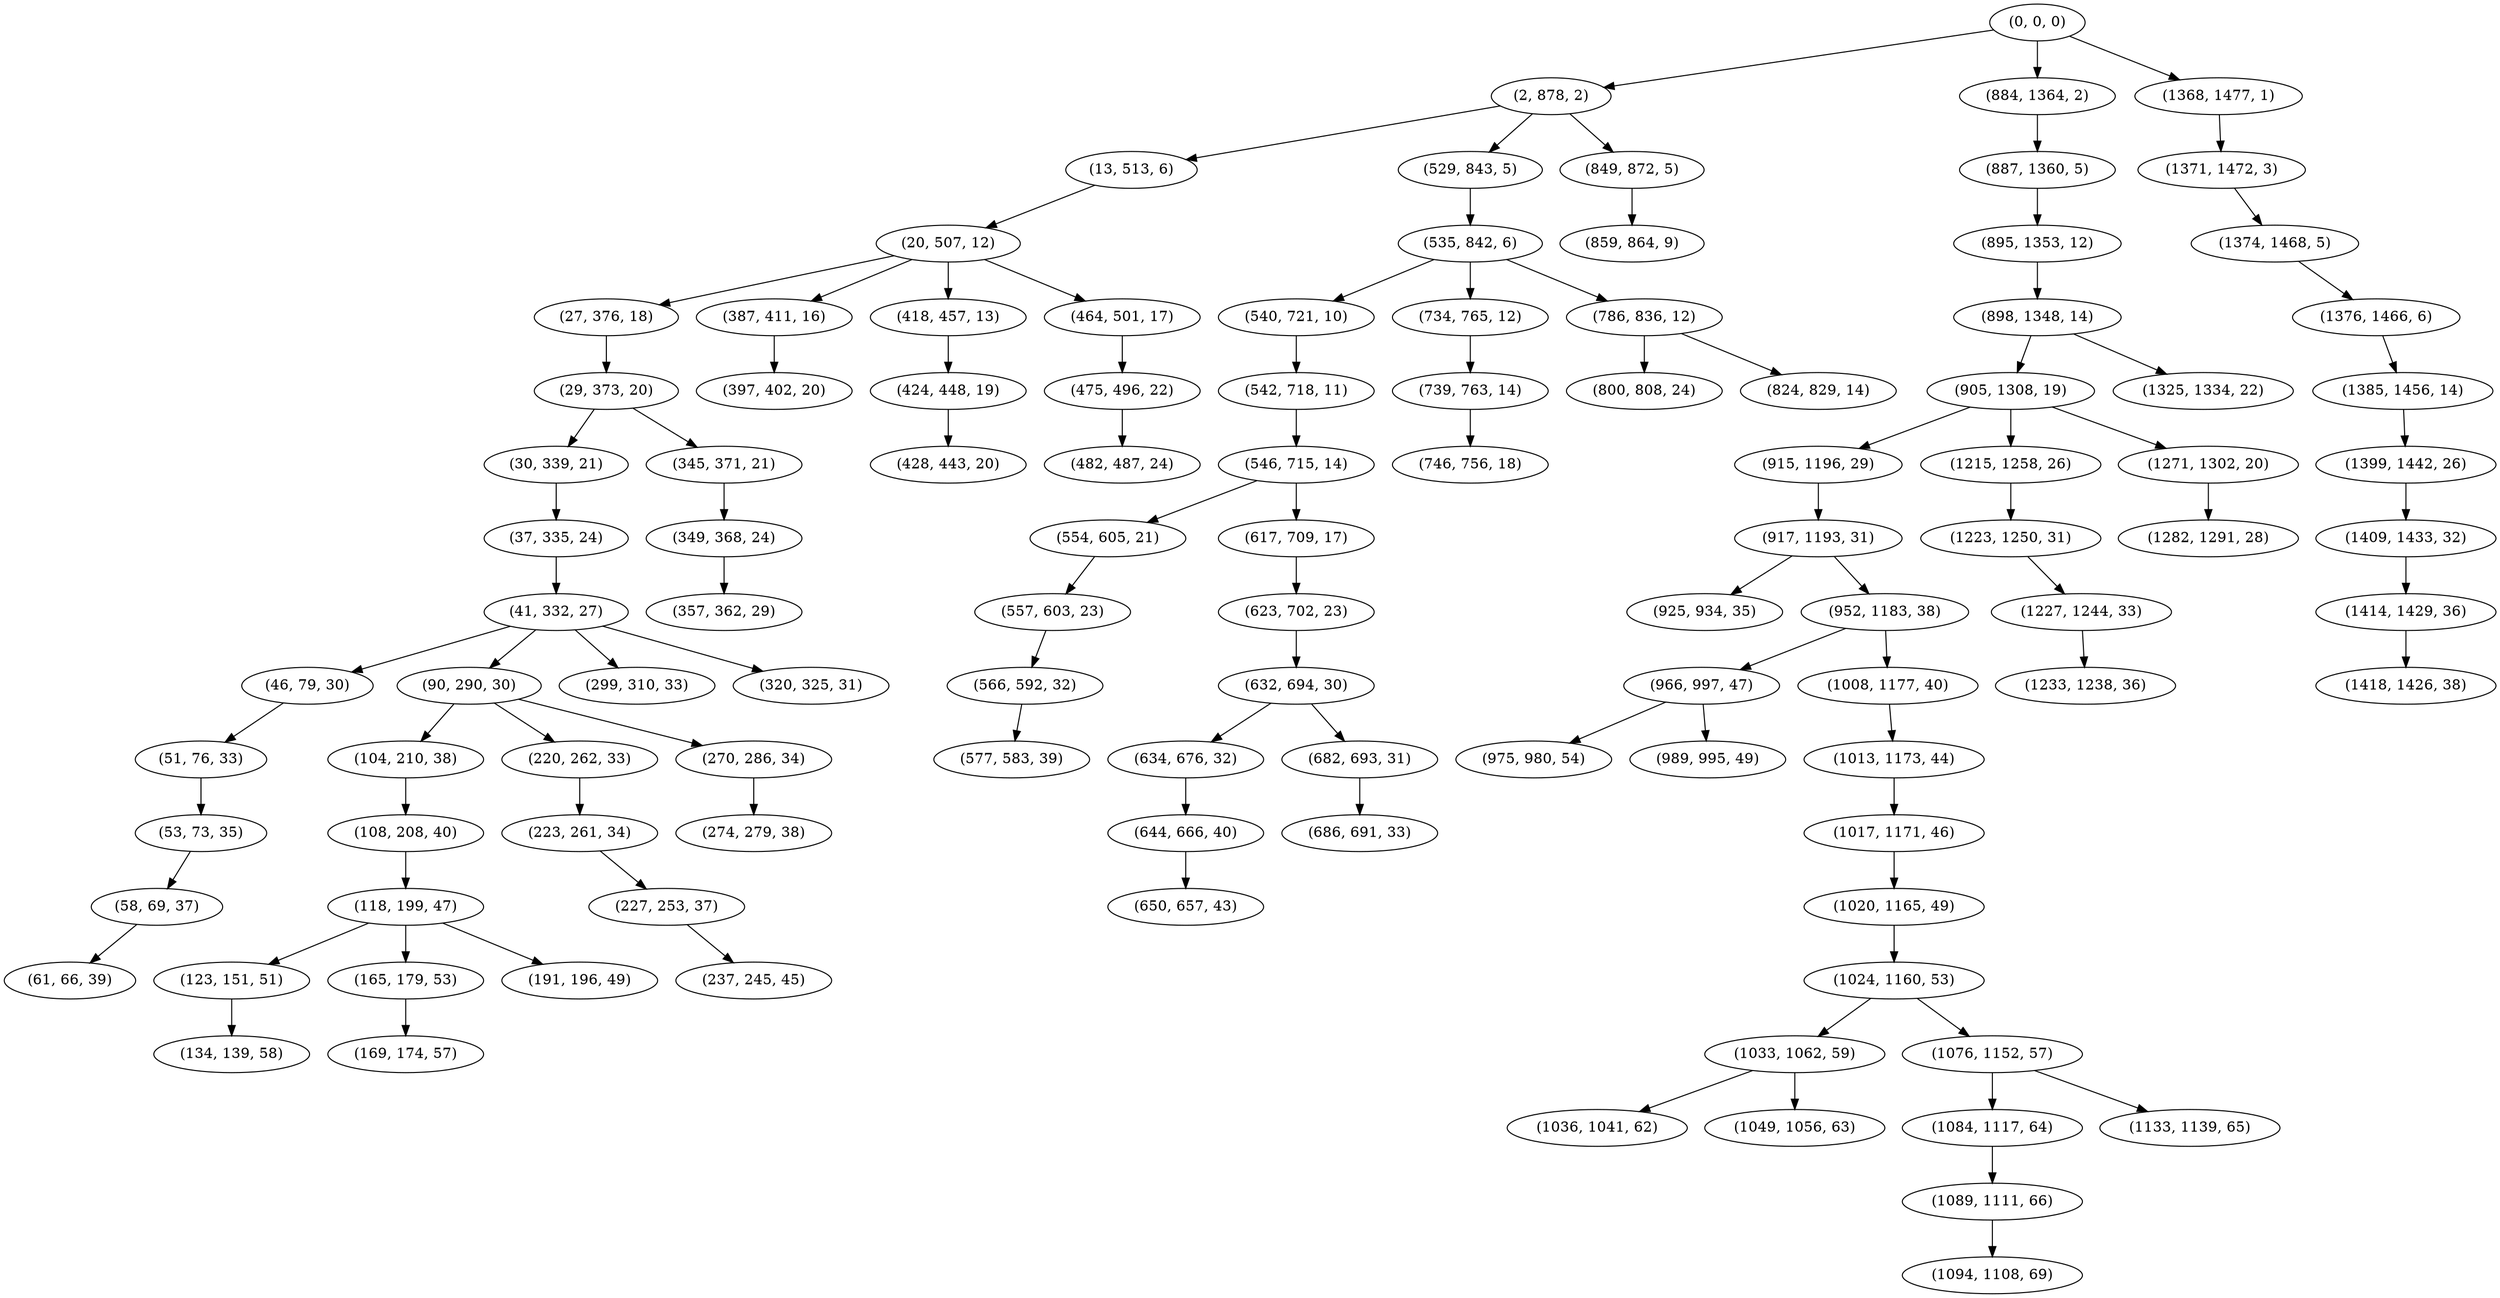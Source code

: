 digraph tree {
    "(0, 0, 0)";
    "(2, 878, 2)";
    "(13, 513, 6)";
    "(20, 507, 12)";
    "(27, 376, 18)";
    "(29, 373, 20)";
    "(30, 339, 21)";
    "(37, 335, 24)";
    "(41, 332, 27)";
    "(46, 79, 30)";
    "(51, 76, 33)";
    "(53, 73, 35)";
    "(58, 69, 37)";
    "(61, 66, 39)";
    "(90, 290, 30)";
    "(104, 210, 38)";
    "(108, 208, 40)";
    "(118, 199, 47)";
    "(123, 151, 51)";
    "(134, 139, 58)";
    "(165, 179, 53)";
    "(169, 174, 57)";
    "(191, 196, 49)";
    "(220, 262, 33)";
    "(223, 261, 34)";
    "(227, 253, 37)";
    "(237, 245, 45)";
    "(270, 286, 34)";
    "(274, 279, 38)";
    "(299, 310, 33)";
    "(320, 325, 31)";
    "(345, 371, 21)";
    "(349, 368, 24)";
    "(357, 362, 29)";
    "(387, 411, 16)";
    "(397, 402, 20)";
    "(418, 457, 13)";
    "(424, 448, 19)";
    "(428, 443, 20)";
    "(464, 501, 17)";
    "(475, 496, 22)";
    "(482, 487, 24)";
    "(529, 843, 5)";
    "(535, 842, 6)";
    "(540, 721, 10)";
    "(542, 718, 11)";
    "(546, 715, 14)";
    "(554, 605, 21)";
    "(557, 603, 23)";
    "(566, 592, 32)";
    "(577, 583, 39)";
    "(617, 709, 17)";
    "(623, 702, 23)";
    "(632, 694, 30)";
    "(634, 676, 32)";
    "(644, 666, 40)";
    "(650, 657, 43)";
    "(682, 693, 31)";
    "(686, 691, 33)";
    "(734, 765, 12)";
    "(739, 763, 14)";
    "(746, 756, 18)";
    "(786, 836, 12)";
    "(800, 808, 24)";
    "(824, 829, 14)";
    "(849, 872, 5)";
    "(859, 864, 9)";
    "(884, 1364, 2)";
    "(887, 1360, 5)";
    "(895, 1353, 12)";
    "(898, 1348, 14)";
    "(905, 1308, 19)";
    "(915, 1196, 29)";
    "(917, 1193, 31)";
    "(925, 934, 35)";
    "(952, 1183, 38)";
    "(966, 997, 47)";
    "(975, 980, 54)";
    "(989, 995, 49)";
    "(1008, 1177, 40)";
    "(1013, 1173, 44)";
    "(1017, 1171, 46)";
    "(1020, 1165, 49)";
    "(1024, 1160, 53)";
    "(1033, 1062, 59)";
    "(1036, 1041, 62)";
    "(1049, 1056, 63)";
    "(1076, 1152, 57)";
    "(1084, 1117, 64)";
    "(1089, 1111, 66)";
    "(1094, 1108, 69)";
    "(1133, 1139, 65)";
    "(1215, 1258, 26)";
    "(1223, 1250, 31)";
    "(1227, 1244, 33)";
    "(1233, 1238, 36)";
    "(1271, 1302, 20)";
    "(1282, 1291, 28)";
    "(1325, 1334, 22)";
    "(1368, 1477, 1)";
    "(1371, 1472, 3)";
    "(1374, 1468, 5)";
    "(1376, 1466, 6)";
    "(1385, 1456, 14)";
    "(1399, 1442, 26)";
    "(1409, 1433, 32)";
    "(1414, 1429, 36)";
    "(1418, 1426, 38)";
    "(0, 0, 0)" -> "(2, 878, 2)";
    "(0, 0, 0)" -> "(884, 1364, 2)";
    "(0, 0, 0)" -> "(1368, 1477, 1)";
    "(2, 878, 2)" -> "(13, 513, 6)";
    "(2, 878, 2)" -> "(529, 843, 5)";
    "(2, 878, 2)" -> "(849, 872, 5)";
    "(13, 513, 6)" -> "(20, 507, 12)";
    "(20, 507, 12)" -> "(27, 376, 18)";
    "(20, 507, 12)" -> "(387, 411, 16)";
    "(20, 507, 12)" -> "(418, 457, 13)";
    "(20, 507, 12)" -> "(464, 501, 17)";
    "(27, 376, 18)" -> "(29, 373, 20)";
    "(29, 373, 20)" -> "(30, 339, 21)";
    "(29, 373, 20)" -> "(345, 371, 21)";
    "(30, 339, 21)" -> "(37, 335, 24)";
    "(37, 335, 24)" -> "(41, 332, 27)";
    "(41, 332, 27)" -> "(46, 79, 30)";
    "(41, 332, 27)" -> "(90, 290, 30)";
    "(41, 332, 27)" -> "(299, 310, 33)";
    "(41, 332, 27)" -> "(320, 325, 31)";
    "(46, 79, 30)" -> "(51, 76, 33)";
    "(51, 76, 33)" -> "(53, 73, 35)";
    "(53, 73, 35)" -> "(58, 69, 37)";
    "(58, 69, 37)" -> "(61, 66, 39)";
    "(90, 290, 30)" -> "(104, 210, 38)";
    "(90, 290, 30)" -> "(220, 262, 33)";
    "(90, 290, 30)" -> "(270, 286, 34)";
    "(104, 210, 38)" -> "(108, 208, 40)";
    "(108, 208, 40)" -> "(118, 199, 47)";
    "(118, 199, 47)" -> "(123, 151, 51)";
    "(118, 199, 47)" -> "(165, 179, 53)";
    "(118, 199, 47)" -> "(191, 196, 49)";
    "(123, 151, 51)" -> "(134, 139, 58)";
    "(165, 179, 53)" -> "(169, 174, 57)";
    "(220, 262, 33)" -> "(223, 261, 34)";
    "(223, 261, 34)" -> "(227, 253, 37)";
    "(227, 253, 37)" -> "(237, 245, 45)";
    "(270, 286, 34)" -> "(274, 279, 38)";
    "(345, 371, 21)" -> "(349, 368, 24)";
    "(349, 368, 24)" -> "(357, 362, 29)";
    "(387, 411, 16)" -> "(397, 402, 20)";
    "(418, 457, 13)" -> "(424, 448, 19)";
    "(424, 448, 19)" -> "(428, 443, 20)";
    "(464, 501, 17)" -> "(475, 496, 22)";
    "(475, 496, 22)" -> "(482, 487, 24)";
    "(529, 843, 5)" -> "(535, 842, 6)";
    "(535, 842, 6)" -> "(540, 721, 10)";
    "(535, 842, 6)" -> "(734, 765, 12)";
    "(535, 842, 6)" -> "(786, 836, 12)";
    "(540, 721, 10)" -> "(542, 718, 11)";
    "(542, 718, 11)" -> "(546, 715, 14)";
    "(546, 715, 14)" -> "(554, 605, 21)";
    "(546, 715, 14)" -> "(617, 709, 17)";
    "(554, 605, 21)" -> "(557, 603, 23)";
    "(557, 603, 23)" -> "(566, 592, 32)";
    "(566, 592, 32)" -> "(577, 583, 39)";
    "(617, 709, 17)" -> "(623, 702, 23)";
    "(623, 702, 23)" -> "(632, 694, 30)";
    "(632, 694, 30)" -> "(634, 676, 32)";
    "(632, 694, 30)" -> "(682, 693, 31)";
    "(634, 676, 32)" -> "(644, 666, 40)";
    "(644, 666, 40)" -> "(650, 657, 43)";
    "(682, 693, 31)" -> "(686, 691, 33)";
    "(734, 765, 12)" -> "(739, 763, 14)";
    "(739, 763, 14)" -> "(746, 756, 18)";
    "(786, 836, 12)" -> "(800, 808, 24)";
    "(786, 836, 12)" -> "(824, 829, 14)";
    "(849, 872, 5)" -> "(859, 864, 9)";
    "(884, 1364, 2)" -> "(887, 1360, 5)";
    "(887, 1360, 5)" -> "(895, 1353, 12)";
    "(895, 1353, 12)" -> "(898, 1348, 14)";
    "(898, 1348, 14)" -> "(905, 1308, 19)";
    "(898, 1348, 14)" -> "(1325, 1334, 22)";
    "(905, 1308, 19)" -> "(915, 1196, 29)";
    "(905, 1308, 19)" -> "(1215, 1258, 26)";
    "(905, 1308, 19)" -> "(1271, 1302, 20)";
    "(915, 1196, 29)" -> "(917, 1193, 31)";
    "(917, 1193, 31)" -> "(925, 934, 35)";
    "(917, 1193, 31)" -> "(952, 1183, 38)";
    "(952, 1183, 38)" -> "(966, 997, 47)";
    "(952, 1183, 38)" -> "(1008, 1177, 40)";
    "(966, 997, 47)" -> "(975, 980, 54)";
    "(966, 997, 47)" -> "(989, 995, 49)";
    "(1008, 1177, 40)" -> "(1013, 1173, 44)";
    "(1013, 1173, 44)" -> "(1017, 1171, 46)";
    "(1017, 1171, 46)" -> "(1020, 1165, 49)";
    "(1020, 1165, 49)" -> "(1024, 1160, 53)";
    "(1024, 1160, 53)" -> "(1033, 1062, 59)";
    "(1024, 1160, 53)" -> "(1076, 1152, 57)";
    "(1033, 1062, 59)" -> "(1036, 1041, 62)";
    "(1033, 1062, 59)" -> "(1049, 1056, 63)";
    "(1076, 1152, 57)" -> "(1084, 1117, 64)";
    "(1076, 1152, 57)" -> "(1133, 1139, 65)";
    "(1084, 1117, 64)" -> "(1089, 1111, 66)";
    "(1089, 1111, 66)" -> "(1094, 1108, 69)";
    "(1215, 1258, 26)" -> "(1223, 1250, 31)";
    "(1223, 1250, 31)" -> "(1227, 1244, 33)";
    "(1227, 1244, 33)" -> "(1233, 1238, 36)";
    "(1271, 1302, 20)" -> "(1282, 1291, 28)";
    "(1368, 1477, 1)" -> "(1371, 1472, 3)";
    "(1371, 1472, 3)" -> "(1374, 1468, 5)";
    "(1374, 1468, 5)" -> "(1376, 1466, 6)";
    "(1376, 1466, 6)" -> "(1385, 1456, 14)";
    "(1385, 1456, 14)" -> "(1399, 1442, 26)";
    "(1399, 1442, 26)" -> "(1409, 1433, 32)";
    "(1409, 1433, 32)" -> "(1414, 1429, 36)";
    "(1414, 1429, 36)" -> "(1418, 1426, 38)";
}
